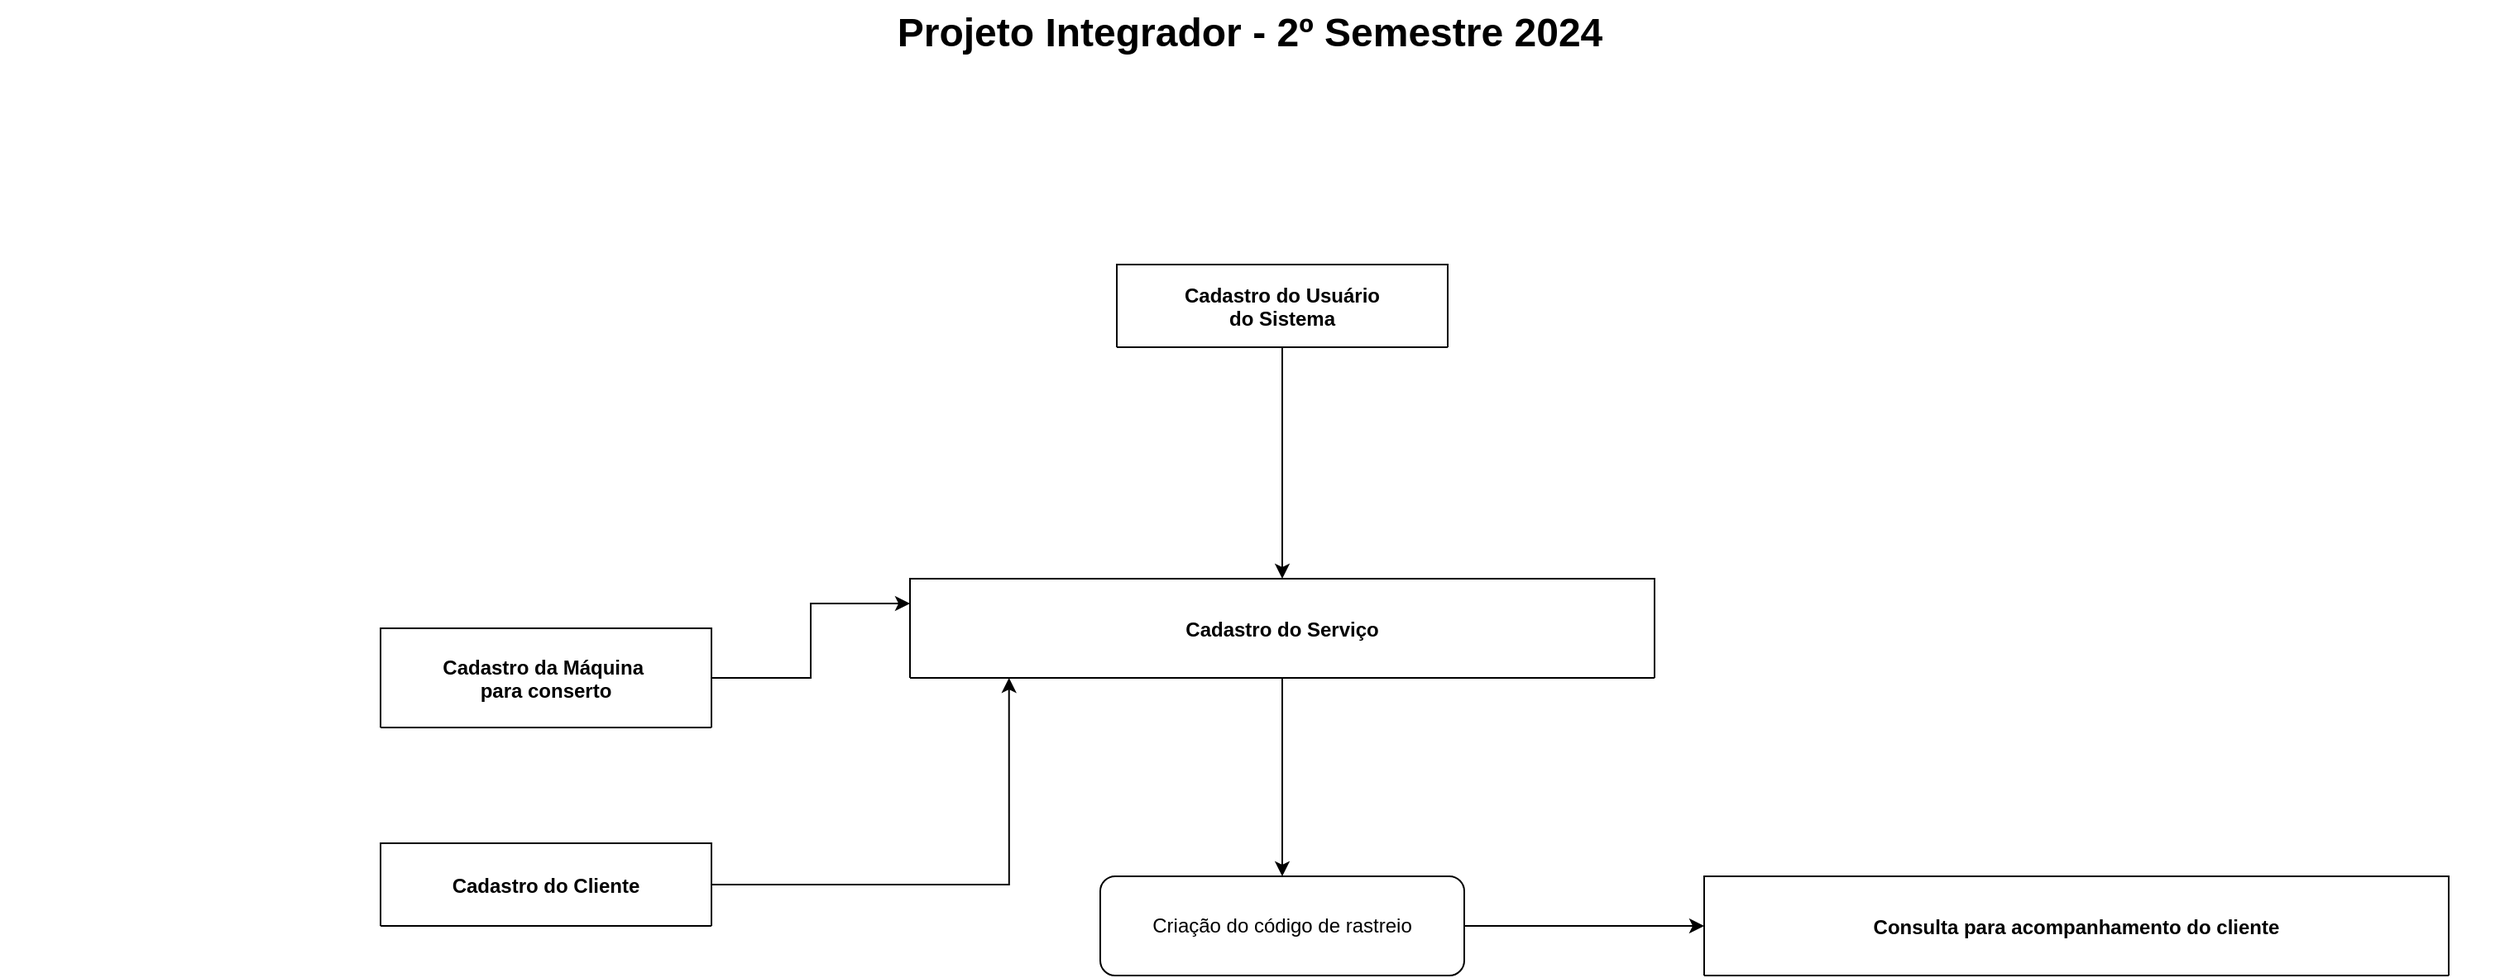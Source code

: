 <mxfile version="24.7.8">
  <diagram name="Page-1" id="929967ad-93f9-6ef4-fab6-5d389245f69c">
    <mxGraphModel dx="1434" dy="772" grid="1" gridSize="10" guides="1" tooltips="1" connect="1" arrows="1" fold="1" page="1" pageScale="1.5" pageWidth="1169" pageHeight="826" background="none" math="0" shadow="0">
      <root>
        <mxCell id="0" style=";html=1;" />
        <mxCell id="1" style=";html=1;" parent="0" />
        <mxCell id="1672d66443f91eb5-23" value="Projeto Integrador - 2º Semestre 2024" style="text;strokeColor=none;fillColor=none;html=1;fontSize=24;fontStyle=1;verticalAlign=middle;align=center;" parent="1" vertex="1">
          <mxGeometry x="120" y="40" width="1510" height="40" as="geometry" />
        </mxCell>
        <mxCell id="rc1_jN5tK_TYF8rxgpew-11" style="edgeStyle=orthogonalEdgeStyle;rounded=0;orthogonalLoop=1;jettySize=auto;html=1;entryX=0.5;entryY=0;entryDx=0;entryDy=0;" parent="1" source="rc1_jN5tK_TYF8rxgpew-1" target="rc1_jN5tK_TYF8rxgpew-2" edge="1">
          <mxGeometry relative="1" as="geometry" />
        </mxCell>
        <mxCell id="rc1_jN5tK_TYF8rxgpew-1" value="Cadastro do Usuário&#xa;do Sistema" style="swimlane;startSize=60;verticalAlign=middle;" parent="1" vertex="1">
          <mxGeometry x="795" y="200" width="200" height="50" as="geometry">
            <mxRectangle x="80" y="280" width="50" height="40" as="alternateBounds" />
          </mxGeometry>
        </mxCell>
        <mxCell id="rc1_jN5tK_TYF8rxgpew-9" style="edgeStyle=orthogonalEdgeStyle;rounded=0;orthogonalLoop=1;jettySize=auto;html=1;" parent="1" source="rc1_jN5tK_TYF8rxgpew-2" target="rc1_jN5tK_TYF8rxgpew-6" edge="1">
          <mxGeometry relative="1" as="geometry" />
        </mxCell>
        <mxCell id="rc1_jN5tK_TYF8rxgpew-2" value="Cadastro do Serviço" style="swimlane;startSize=60;verticalAlign=middle;" parent="1" vertex="1">
          <mxGeometry x="670" y="390" width="450" height="60" as="geometry">
            <mxRectangle x="80" y="280" width="50" height="40" as="alternateBounds" />
          </mxGeometry>
        </mxCell>
        <mxCell id="rc1_jN5tK_TYF8rxgpew-7" style="edgeStyle=orthogonalEdgeStyle;rounded=0;orthogonalLoop=1;jettySize=auto;html=1;entryX=0;entryY=0.25;entryDx=0;entryDy=0;" parent="1" source="rc1_jN5tK_TYF8rxgpew-3" target="rc1_jN5tK_TYF8rxgpew-2" edge="1">
          <mxGeometry relative="1" as="geometry" />
        </mxCell>
        <mxCell id="rc1_jN5tK_TYF8rxgpew-3" value="Cadastro da Máquina &#xa;para conserto" style="swimlane;startSize=60;verticalAlign=middle;" parent="1" vertex="1">
          <mxGeometry x="350" y="420" width="200" height="60" as="geometry">
            <mxRectangle x="80" y="280" width="50" height="40" as="alternateBounds" />
          </mxGeometry>
        </mxCell>
        <mxCell id="rc1_jN5tK_TYF8rxgpew-8" style="edgeStyle=orthogonalEdgeStyle;rounded=0;orthogonalLoop=1;jettySize=auto;html=1;exitX=1;exitY=0.5;exitDx=0;exitDy=0;entryX=0.133;entryY=1;entryDx=0;entryDy=0;entryPerimeter=0;" parent="1" source="rc1_jN5tK_TYF8rxgpew-4" target="rc1_jN5tK_TYF8rxgpew-2" edge="1">
          <mxGeometry relative="1" as="geometry">
            <mxPoint x="670" y="575" as="targetPoint" />
          </mxGeometry>
        </mxCell>
        <mxCell id="rc1_jN5tK_TYF8rxgpew-4" value="Cadastro do Cliente" style="swimlane;startSize=60;verticalAlign=middle;" parent="1" vertex="1">
          <mxGeometry x="350" y="550" width="200" height="50" as="geometry">
            <mxRectangle x="80" y="280" width="50" height="40" as="alternateBounds" />
          </mxGeometry>
        </mxCell>
        <mxCell id="rc1_jN5tK_TYF8rxgpew-13" style="edgeStyle=orthogonalEdgeStyle;rounded=0;orthogonalLoop=1;jettySize=auto;html=1;" parent="1" source="rc1_jN5tK_TYF8rxgpew-6" target="rc1_jN5tK_TYF8rxgpew-12" edge="1">
          <mxGeometry relative="1" as="geometry" />
        </mxCell>
        <mxCell id="rc1_jN5tK_TYF8rxgpew-6" value="Criação do código de rastreio" style="rounded=1;whiteSpace=wrap;html=1;" parent="1" vertex="1">
          <mxGeometry x="785" y="570" width="220" height="60" as="geometry" />
        </mxCell>
        <mxCell id="rc1_jN5tK_TYF8rxgpew-10" style="edgeStyle=orthogonalEdgeStyle;rounded=0;orthogonalLoop=1;jettySize=auto;html=1;exitX=0.5;exitY=1;exitDx=0;exitDy=0;" parent="1" source="rc1_jN5tK_TYF8rxgpew-1" target="rc1_jN5tK_TYF8rxgpew-1" edge="1">
          <mxGeometry relative="1" as="geometry" />
        </mxCell>
        <mxCell id="rc1_jN5tK_TYF8rxgpew-12" value="Consulta para acompanhamento do cliente" style="swimlane;startSize=60;verticalAlign=middle;" parent="1" vertex="1">
          <mxGeometry x="1150" y="570" width="450" height="60" as="geometry">
            <mxRectangle x="80" y="280" width="50" height="40" as="alternateBounds" />
          </mxGeometry>
        </mxCell>
      </root>
    </mxGraphModel>
  </diagram>
</mxfile>
